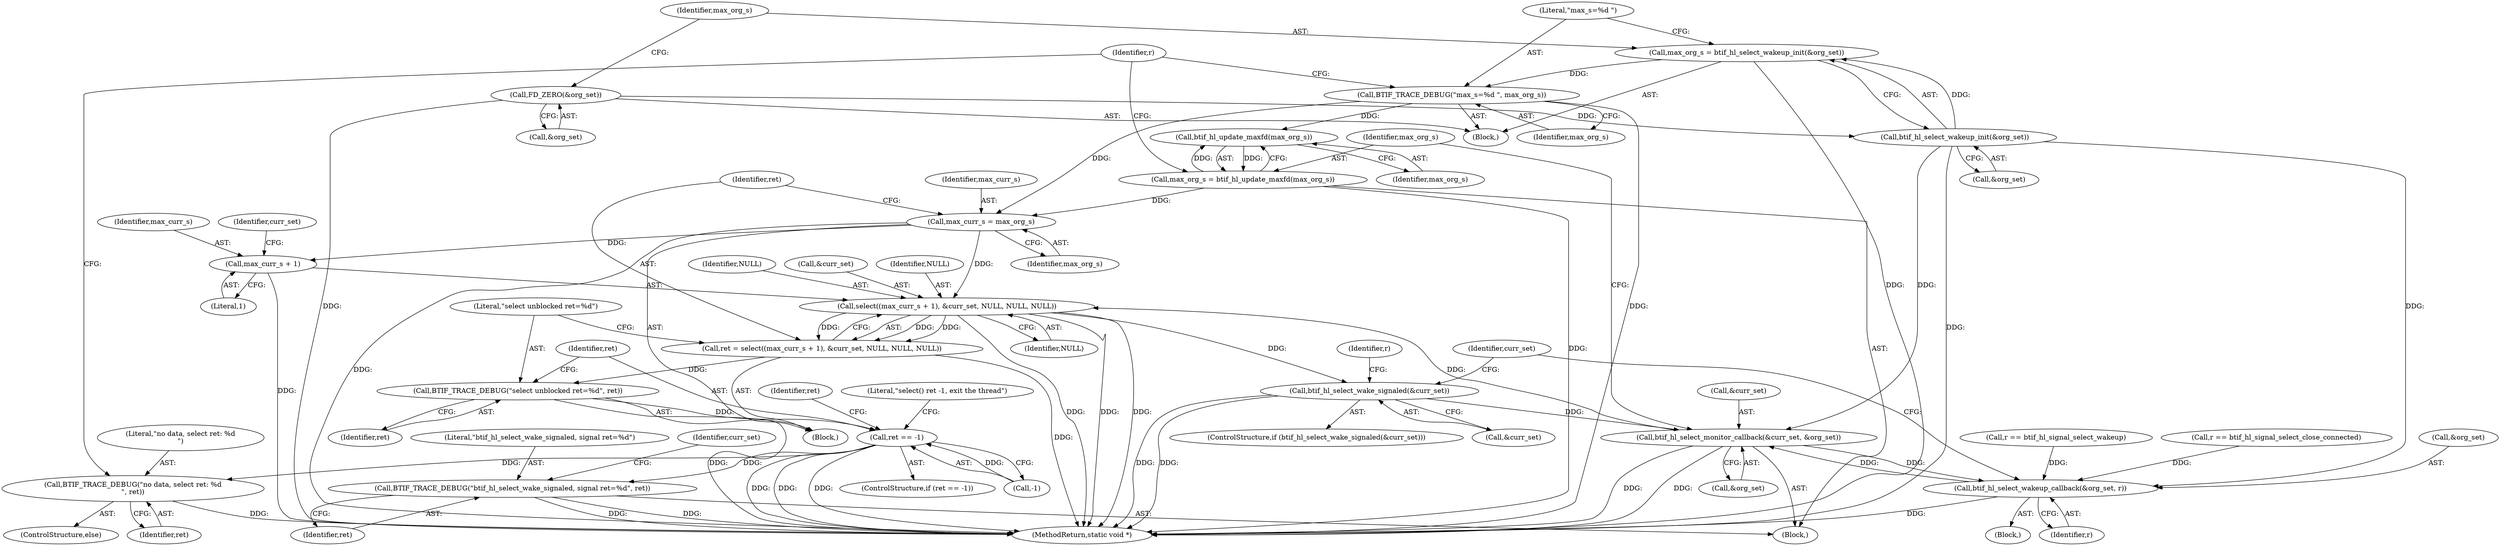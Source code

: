 digraph "0_Android_472271b153c5dc53c28beac55480a8d8434b2d5c_19@API" {
"1000215" [label="(Call,btif_hl_update_maxfd(max_org_s))"];
"1000213" [label="(Call,max_org_s = btif_hl_update_maxfd(max_org_s))"];
"1000215" [label="(Call,btif_hl_update_maxfd(max_org_s))"];
"1000120" [label="(Call,BTIF_TRACE_DEBUG(\"max_s=%d \", max_org_s))"];
"1000115" [label="(Call,max_org_s = btif_hl_select_wakeup_init(&org_set))"];
"1000117" [label="(Call,btif_hl_select_wakeup_init(&org_set))"];
"1000112" [label="(Call,FD_ZERO(&org_set))"];
"1000133" [label="(Call,max_curr_s = max_org_s)"];
"1000139" [label="(Call,select((max_curr_s + 1), &curr_set, NULL, NULL, NULL))"];
"1000137" [label="(Call,ret = select((max_curr_s + 1), &curr_set, NULL, NULL, NULL))"];
"1000148" [label="(Call,BTIF_TRACE_DEBUG(\"select unblocked ret=%d\", ret))"];
"1000152" [label="(Call,ret == -1)"];
"1000170" [label="(Call,BTIF_TRACE_DEBUG(\"btif_hl_select_wake_signaled, signal ret=%d\", ret))"];
"1000218" [label="(Call,BTIF_TRACE_DEBUG(\"no data, select ret: %d\n\", ret))"];
"1000174" [label="(Call,btif_hl_select_wake_signaled(&curr_set))"];
"1000208" [label="(Call,btif_hl_select_monitor_callback(&curr_set, &org_set))"];
"1000193" [label="(Call,btif_hl_select_wakeup_callback(&org_set, r))"];
"1000140" [label="(Call,max_curr_s + 1)"];
"1000209" [label="(Call,&curr_set)"];
"1000133" [label="(Call,max_curr_s = max_org_s)"];
"1000116" [label="(Identifier,max_org_s)"];
"1000143" [label="(Call,&curr_set)"];
"1000173" [label="(ControlStructure,if (btif_hl_select_wake_signaled(&curr_set)))"];
"1000124" [label="(Block,)"];
"1000194" [label="(Call,&org_set)"];
"1000192" [label="(Block,)"];
"1000137" [label="(Call,ret = select((max_curr_s + 1), &curr_set, NULL, NULL, NULL))"];
"1000220" [label="(Identifier,ret)"];
"1000168" [label="(Identifier,ret)"];
"1000150" [label="(Identifier,ret)"];
"1000141" [label="(Identifier,max_curr_s)"];
"1000218" [label="(Call,BTIF_TRACE_DEBUG(\"no data, select ret: %d\n\", ret))"];
"1000134" [label="(Identifier,max_curr_s)"];
"1000118" [label="(Call,&org_set)"];
"1000210" [label="(Identifier,curr_set)"];
"1000186" [label="(Call,r == btif_hl_signal_select_wakeup)"];
"1000152" [label="(Call,ret == -1)"];
"1000115" [label="(Call,max_org_s = btif_hl_select_wakeup_init(&org_set))"];
"1000174" [label="(Call,btif_hl_select_wake_signaled(&curr_set))"];
"1000120" [label="(Call,BTIF_TRACE_DEBUG(\"max_s=%d \", max_org_s))"];
"1000140" [label="(Call,max_curr_s + 1)"];
"1000142" [label="(Literal,1)"];
"1000219" [label="(Literal,\"no data, select ret: %d\n\")"];
"1000145" [label="(Identifier,NULL)"];
"1000171" [label="(Literal,\"btif_hl_select_wake_signaled, signal ret=%d\")"];
"1000217" [label="(ControlStructure,else)"];
"1000214" [label="(Identifier,max_org_s)"];
"1000138" [label="(Identifier,ret)"];
"1000211" [label="(Call,&org_set)"];
"1000126" [label="(Identifier,r)"];
"1000144" [label="(Identifier,curr_set)"];
"1000117" [label="(Call,btif_hl_select_wakeup_init(&org_set))"];
"1000189" [label="(Call,r == btif_hl_signal_select_close_connected)"];
"1000176" [label="(Identifier,curr_set)"];
"1000213" [label="(Call,max_org_s = btif_hl_update_maxfd(max_org_s))"];
"1000135" [label="(Identifier,max_org_s)"];
"1000170" [label="(Call,BTIF_TRACE_DEBUG(\"btif_hl_select_wake_signaled, signal ret=%d\", ret))"];
"1000146" [label="(Identifier,NULL)"];
"1000121" [label="(Literal,\"max_s=%d \")"];
"1000112" [label="(Call,FD_ZERO(&org_set))"];
"1000139" [label="(Call,select((max_curr_s + 1), &curr_set, NULL, NULL, NULL))"];
"1000215" [label="(Call,btif_hl_update_maxfd(max_org_s))"];
"1000158" [label="(Literal,\"select() ret -1, exit the thread\")"];
"1000175" [label="(Call,&curr_set)"];
"1000196" [label="(Identifier,r)"];
"1000148" [label="(Call,BTIF_TRACE_DEBUG(\"select unblocked ret=%d\", ret))"];
"1000102" [label="(Block,)"];
"1000113" [label="(Call,&org_set)"];
"1000149" [label="(Literal,\"select unblocked ret=%d\")"];
"1000153" [label="(Identifier,ret)"];
"1000154" [label="(Call,-1)"];
"1000122" [label="(Identifier,max_org_s)"];
"1000225" [label="(MethodReturn,static void *)"];
"1000208" [label="(Call,btif_hl_select_monitor_callback(&curr_set, &org_set))"];
"1000216" [label="(Identifier,max_org_s)"];
"1000172" [label="(Identifier,ret)"];
"1000147" [label="(Identifier,NULL)"];
"1000179" [label="(Identifier,r)"];
"1000193" [label="(Call,btif_hl_select_wakeup_callback(&org_set, r))"];
"1000151" [label="(ControlStructure,if (ret == -1))"];
"1000169" [label="(Block,)"];
"1000215" -> "1000213"  [label="AST: "];
"1000215" -> "1000216"  [label="CFG: "];
"1000216" -> "1000215"  [label="AST: "];
"1000213" -> "1000215"  [label="CFG: "];
"1000215" -> "1000213"  [label="DDG: "];
"1000213" -> "1000215"  [label="DDG: "];
"1000120" -> "1000215"  [label="DDG: "];
"1000213" -> "1000169"  [label="AST: "];
"1000214" -> "1000213"  [label="AST: "];
"1000126" -> "1000213"  [label="CFG: "];
"1000213" -> "1000225"  [label="DDG: "];
"1000213" -> "1000133"  [label="DDG: "];
"1000120" -> "1000102"  [label="AST: "];
"1000120" -> "1000122"  [label="CFG: "];
"1000121" -> "1000120"  [label="AST: "];
"1000122" -> "1000120"  [label="AST: "];
"1000126" -> "1000120"  [label="CFG: "];
"1000120" -> "1000225"  [label="DDG: "];
"1000115" -> "1000120"  [label="DDG: "];
"1000120" -> "1000133"  [label="DDG: "];
"1000115" -> "1000102"  [label="AST: "];
"1000115" -> "1000117"  [label="CFG: "];
"1000116" -> "1000115"  [label="AST: "];
"1000117" -> "1000115"  [label="AST: "];
"1000121" -> "1000115"  [label="CFG: "];
"1000115" -> "1000225"  [label="DDG: "];
"1000117" -> "1000115"  [label="DDG: "];
"1000117" -> "1000118"  [label="CFG: "];
"1000118" -> "1000117"  [label="AST: "];
"1000117" -> "1000225"  [label="DDG: "];
"1000112" -> "1000117"  [label="DDG: "];
"1000117" -> "1000193"  [label="DDG: "];
"1000117" -> "1000208"  [label="DDG: "];
"1000112" -> "1000102"  [label="AST: "];
"1000112" -> "1000113"  [label="CFG: "];
"1000113" -> "1000112"  [label="AST: "];
"1000116" -> "1000112"  [label="CFG: "];
"1000112" -> "1000225"  [label="DDG: "];
"1000133" -> "1000124"  [label="AST: "];
"1000133" -> "1000135"  [label="CFG: "];
"1000134" -> "1000133"  [label="AST: "];
"1000135" -> "1000133"  [label="AST: "];
"1000138" -> "1000133"  [label="CFG: "];
"1000133" -> "1000225"  [label="DDG: "];
"1000133" -> "1000139"  [label="DDG: "];
"1000133" -> "1000140"  [label="DDG: "];
"1000139" -> "1000137"  [label="AST: "];
"1000139" -> "1000147"  [label="CFG: "];
"1000140" -> "1000139"  [label="AST: "];
"1000143" -> "1000139"  [label="AST: "];
"1000145" -> "1000139"  [label="AST: "];
"1000146" -> "1000139"  [label="AST: "];
"1000147" -> "1000139"  [label="AST: "];
"1000137" -> "1000139"  [label="CFG: "];
"1000139" -> "1000225"  [label="DDG: "];
"1000139" -> "1000225"  [label="DDG: "];
"1000139" -> "1000225"  [label="DDG: "];
"1000139" -> "1000137"  [label="DDG: "];
"1000139" -> "1000137"  [label="DDG: "];
"1000139" -> "1000137"  [label="DDG: "];
"1000208" -> "1000139"  [label="DDG: "];
"1000139" -> "1000174"  [label="DDG: "];
"1000137" -> "1000124"  [label="AST: "];
"1000138" -> "1000137"  [label="AST: "];
"1000149" -> "1000137"  [label="CFG: "];
"1000137" -> "1000225"  [label="DDG: "];
"1000137" -> "1000148"  [label="DDG: "];
"1000148" -> "1000124"  [label="AST: "];
"1000148" -> "1000150"  [label="CFG: "];
"1000149" -> "1000148"  [label="AST: "];
"1000150" -> "1000148"  [label="AST: "];
"1000153" -> "1000148"  [label="CFG: "];
"1000148" -> "1000225"  [label="DDG: "];
"1000148" -> "1000152"  [label="DDG: "];
"1000152" -> "1000151"  [label="AST: "];
"1000152" -> "1000154"  [label="CFG: "];
"1000153" -> "1000152"  [label="AST: "];
"1000154" -> "1000152"  [label="AST: "];
"1000158" -> "1000152"  [label="CFG: "];
"1000168" -> "1000152"  [label="CFG: "];
"1000152" -> "1000225"  [label="DDG: "];
"1000152" -> "1000225"  [label="DDG: "];
"1000152" -> "1000225"  [label="DDG: "];
"1000154" -> "1000152"  [label="DDG: "];
"1000152" -> "1000170"  [label="DDG: "];
"1000152" -> "1000218"  [label="DDG: "];
"1000170" -> "1000169"  [label="AST: "];
"1000170" -> "1000172"  [label="CFG: "];
"1000171" -> "1000170"  [label="AST: "];
"1000172" -> "1000170"  [label="AST: "];
"1000176" -> "1000170"  [label="CFG: "];
"1000170" -> "1000225"  [label="DDG: "];
"1000170" -> "1000225"  [label="DDG: "];
"1000218" -> "1000217"  [label="AST: "];
"1000218" -> "1000220"  [label="CFG: "];
"1000219" -> "1000218"  [label="AST: "];
"1000220" -> "1000218"  [label="AST: "];
"1000126" -> "1000218"  [label="CFG: "];
"1000218" -> "1000225"  [label="DDG: "];
"1000174" -> "1000173"  [label="AST: "];
"1000174" -> "1000175"  [label="CFG: "];
"1000175" -> "1000174"  [label="AST: "];
"1000179" -> "1000174"  [label="CFG: "];
"1000210" -> "1000174"  [label="CFG: "];
"1000174" -> "1000225"  [label="DDG: "];
"1000174" -> "1000225"  [label="DDG: "];
"1000174" -> "1000208"  [label="DDG: "];
"1000208" -> "1000169"  [label="AST: "];
"1000208" -> "1000211"  [label="CFG: "];
"1000209" -> "1000208"  [label="AST: "];
"1000211" -> "1000208"  [label="AST: "];
"1000214" -> "1000208"  [label="CFG: "];
"1000208" -> "1000225"  [label="DDG: "];
"1000208" -> "1000225"  [label="DDG: "];
"1000208" -> "1000193"  [label="DDG: "];
"1000193" -> "1000208"  [label="DDG: "];
"1000193" -> "1000192"  [label="AST: "];
"1000193" -> "1000196"  [label="CFG: "];
"1000194" -> "1000193"  [label="AST: "];
"1000196" -> "1000193"  [label="AST: "];
"1000210" -> "1000193"  [label="CFG: "];
"1000193" -> "1000225"  [label="DDG: "];
"1000186" -> "1000193"  [label="DDG: "];
"1000189" -> "1000193"  [label="DDG: "];
"1000140" -> "1000142"  [label="CFG: "];
"1000141" -> "1000140"  [label="AST: "];
"1000142" -> "1000140"  [label="AST: "];
"1000144" -> "1000140"  [label="CFG: "];
"1000140" -> "1000225"  [label="DDG: "];
}
